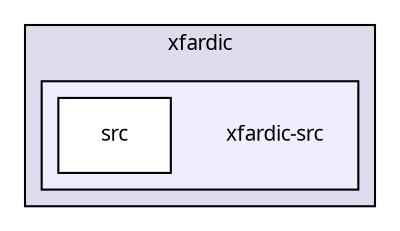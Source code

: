 digraph G {
  compound=true
  node [ fontsize=10, fontname="FreeSans.ttf"];
  edge [ labelfontsize=9, labelfontname="FreeSans.ttf"];
  subgraph clusterdir_1b1f3ed26d47292e5778d88d9ee551db {
    graph [ bgcolor="#ddddee", pencolor="black", label="xfardic" fontname="FreeSans.ttf", fontsize=10, URL="dir_1b1f3ed26d47292e5778d88d9ee551db.html"]
  subgraph clusterdir_d060a47801c09e546ca048ef7341b2ee {
    graph [ bgcolor="#eeeeff", pencolor="black", label="" URL="dir_d060a47801c09e546ca048ef7341b2ee.html"];
    dir_d060a47801c09e546ca048ef7341b2ee [shape=plaintext label="xfardic-src"];
    dir_6424c6b77164bf90f6f0783341592c48 [shape=box label="src" color="black" fillcolor="white" style="filled" URL="dir_6424c6b77164bf90f6f0783341592c48.html"];
  }
  }
}
